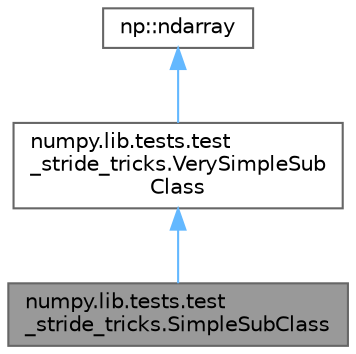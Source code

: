 digraph "numpy.lib.tests.test_stride_tricks.SimpleSubClass"
{
 // LATEX_PDF_SIZE
  bgcolor="transparent";
  edge [fontname=Helvetica,fontsize=10,labelfontname=Helvetica,labelfontsize=10];
  node [fontname=Helvetica,fontsize=10,shape=box,height=0.2,width=0.4];
  Node1 [id="Node000001",label="numpy.lib.tests.test\l_stride_tricks.SimpleSubClass",height=0.2,width=0.4,color="gray40", fillcolor="grey60", style="filled", fontcolor="black",tooltip=" "];
  Node2 -> Node1 [id="edge3_Node000001_Node000002",dir="back",color="steelblue1",style="solid",tooltip=" "];
  Node2 [id="Node000002",label="numpy.lib.tests.test\l_stride_tricks.VerySimpleSub\lClass",height=0.2,width=0.4,color="gray40", fillcolor="white", style="filled",URL="$classnumpy_1_1lib_1_1tests_1_1test__stride__tricks_1_1VerySimpleSubClass.html",tooltip=" "];
  Node3 -> Node2 [id="edge4_Node000002_Node000003",dir="back",color="steelblue1",style="solid",tooltip=" "];
  Node3 [id="Node000003",label="np::ndarray",height=0.2,width=0.4,color="gray40", fillcolor="white", style="filled",tooltip=" "];
}
